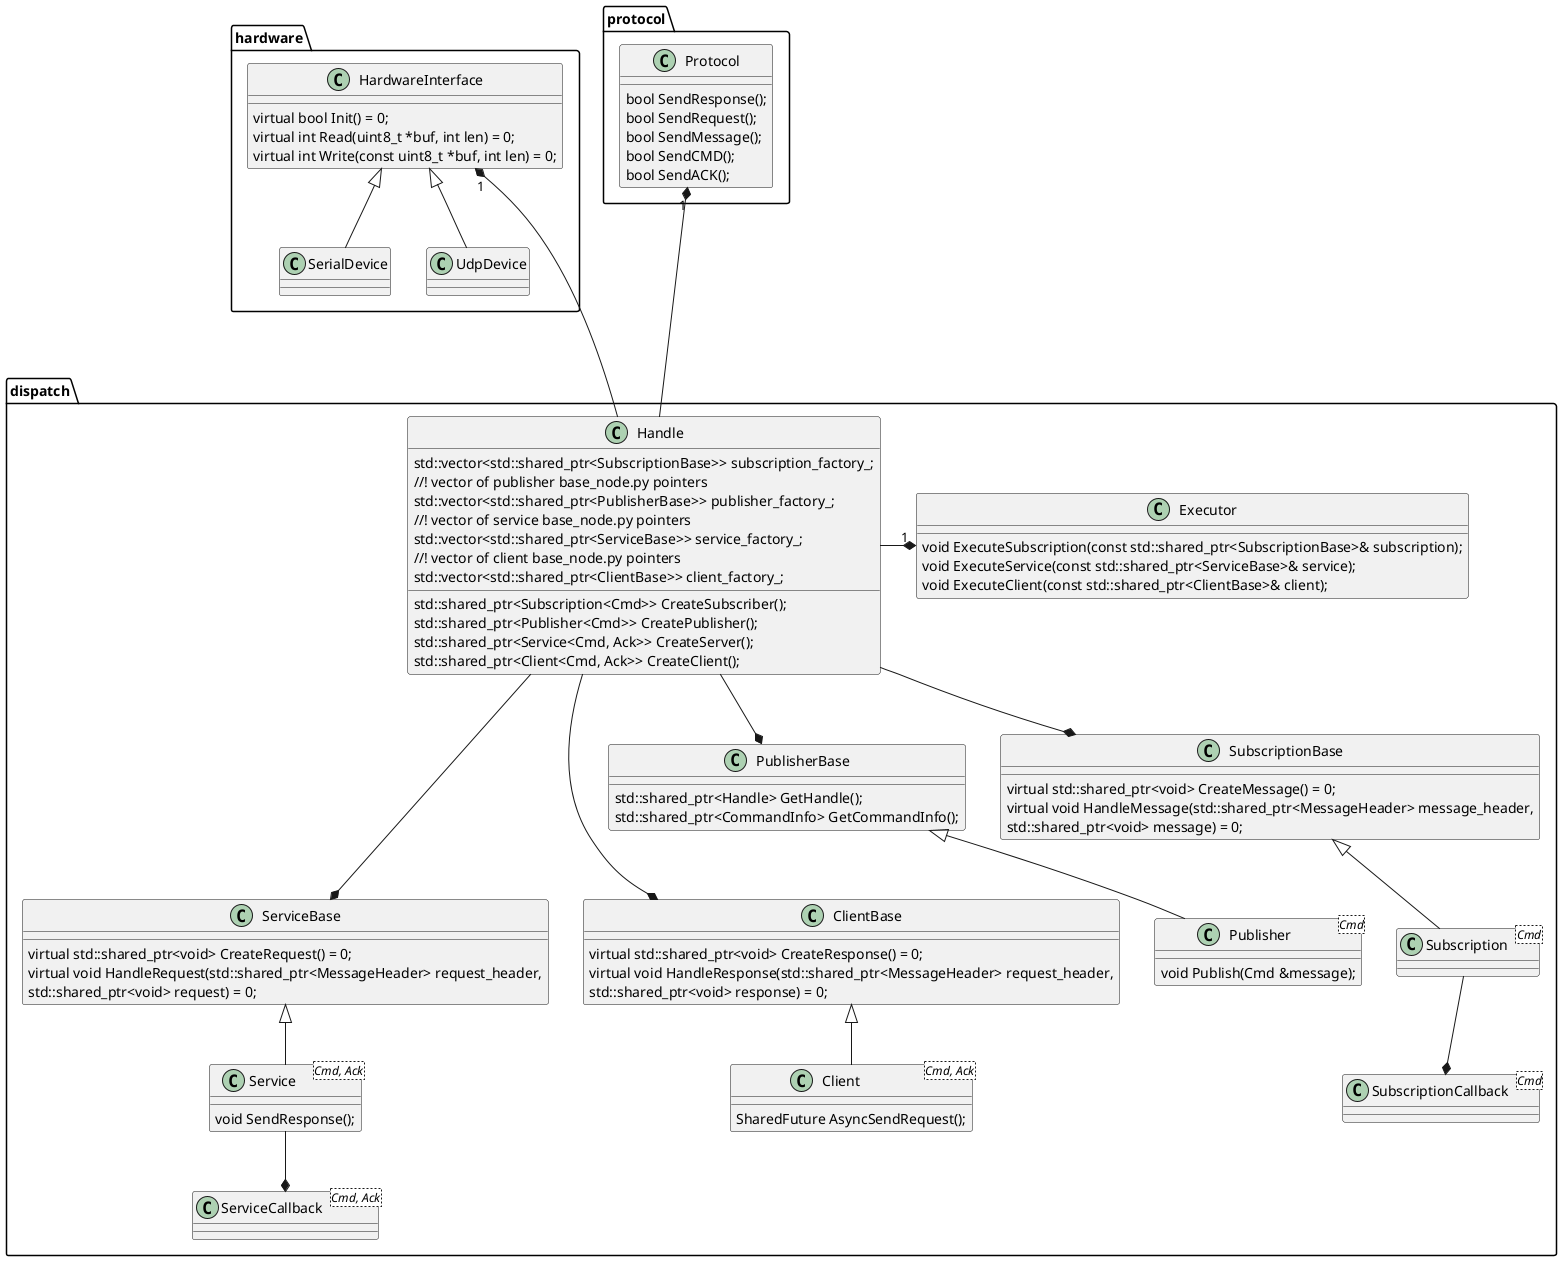@startuml winnie_sdk

package hardware{

class HardwareInterface{
  virtual bool Init() = 0;
  virtual int Read(uint8_t *buf, int len) = 0;
  virtual int Write(const uint8_t *buf, int len) = 0;
}

class SerialDevice{}
class UdpDevice{}
SerialDevice -up-|> HardwareInterface
UdpDevice -up-|> HardwareInterface

}


package protocol{

class Protocol{
  bool SendResponse();
  bool SendRequest();
  bool SendMessage();
  bool SendCMD();
  bool SendACK();
}

}

package dispatch{

'Handle
class Handle{

  std::shared_ptr<Subscription<Cmd>> CreateSubscriber();
  std::shared_ptr<Publisher<Cmd>> CreatePublisher();
  std::shared_ptr<Service<Cmd, Ack>> CreateServer();
  std::shared_ptr<Client<Cmd, Ack>> CreateClient();

  std::vector<std::shared_ptr<SubscriptionBase>> subscription_factory_;
  //! vector of publisher base_node.py pointers
  std::vector<std::shared_ptr<PublisherBase>> publisher_factory_;
  //! vector of service base_node.py pointers
  std::vector<std::shared_ptr<ServiceBase>> service_factory_;
  //! vector of client base_node.py pointers
  std::vector<std::shared_ptr<ClientBase>> client_factory_;
}
Handle --* SubscriptionBase
Handle --* PublisherBase
Handle ---* ServiceBase
Handle ---* ClientBase
Handle --up--* "1" HardwareInterface
Handle --up--* "1" Protocol
Handle -right-* "1" Executor

'Executor
class Executor{
  void ExecuteSubscription(const std::shared_ptr<SubscriptionBase>& subscription);
  void ExecuteService(const std::shared_ptr<ServiceBase>& service);
  void ExecuteClient(const std::shared_ptr<ClientBase>& client);
}

'SubscriptionCallback
class "SubscriptionCallback<Cmd>" as SubCB
{
}

'ServiceCallback
class "ServiceCallback<Cmd, Ack>" as SerCB
{
}

'Subscription
class SubscriptionBase{
  virtual std::shared_ptr<void> CreateMessage() = 0;
  virtual void HandleMessage(std::shared_ptr<MessageHeader> message_header,
  std::shared_ptr<void> message) = 0;
}
class "Subscription<Cmd>" as SubT{}
SubT -up-|> SubscriptionBase
SubT --* SubCB


'Publisher
class PublisherBase{
  std::shared_ptr<Handle> GetHandle();
  std::shared_ptr<CommandInfo> GetCommandInfo();
}
class "Publisher<Cmd>" as PubT{
  void Publish(Cmd &message);
}
PubT -up-|> PublisherBase

'Client
class ClientBase{
  virtual std::shared_ptr<void> CreateResponse() = 0;
  virtual void HandleResponse(std::shared_ptr<MessageHeader> request_header,
                              std::shared_ptr<void> response) = 0;
}
class "Client<Cmd, Ack>" as Client{
  SharedFuture AsyncSendRequest();
}
Client -up-|> ClientBase

'Service
class ServiceBase{
  virtual std::shared_ptr<void> CreateRequest() = 0;
  virtual void HandleRequest(std::shared_ptr<MessageHeader> request_header,
      std::shared_ptr<void> request) = 0;
}
class "Service<Cmd, Ack>" as Service{
  void SendResponse();
}
Service -up-|> ServiceBase
Service --* SerCB
}
@enduml